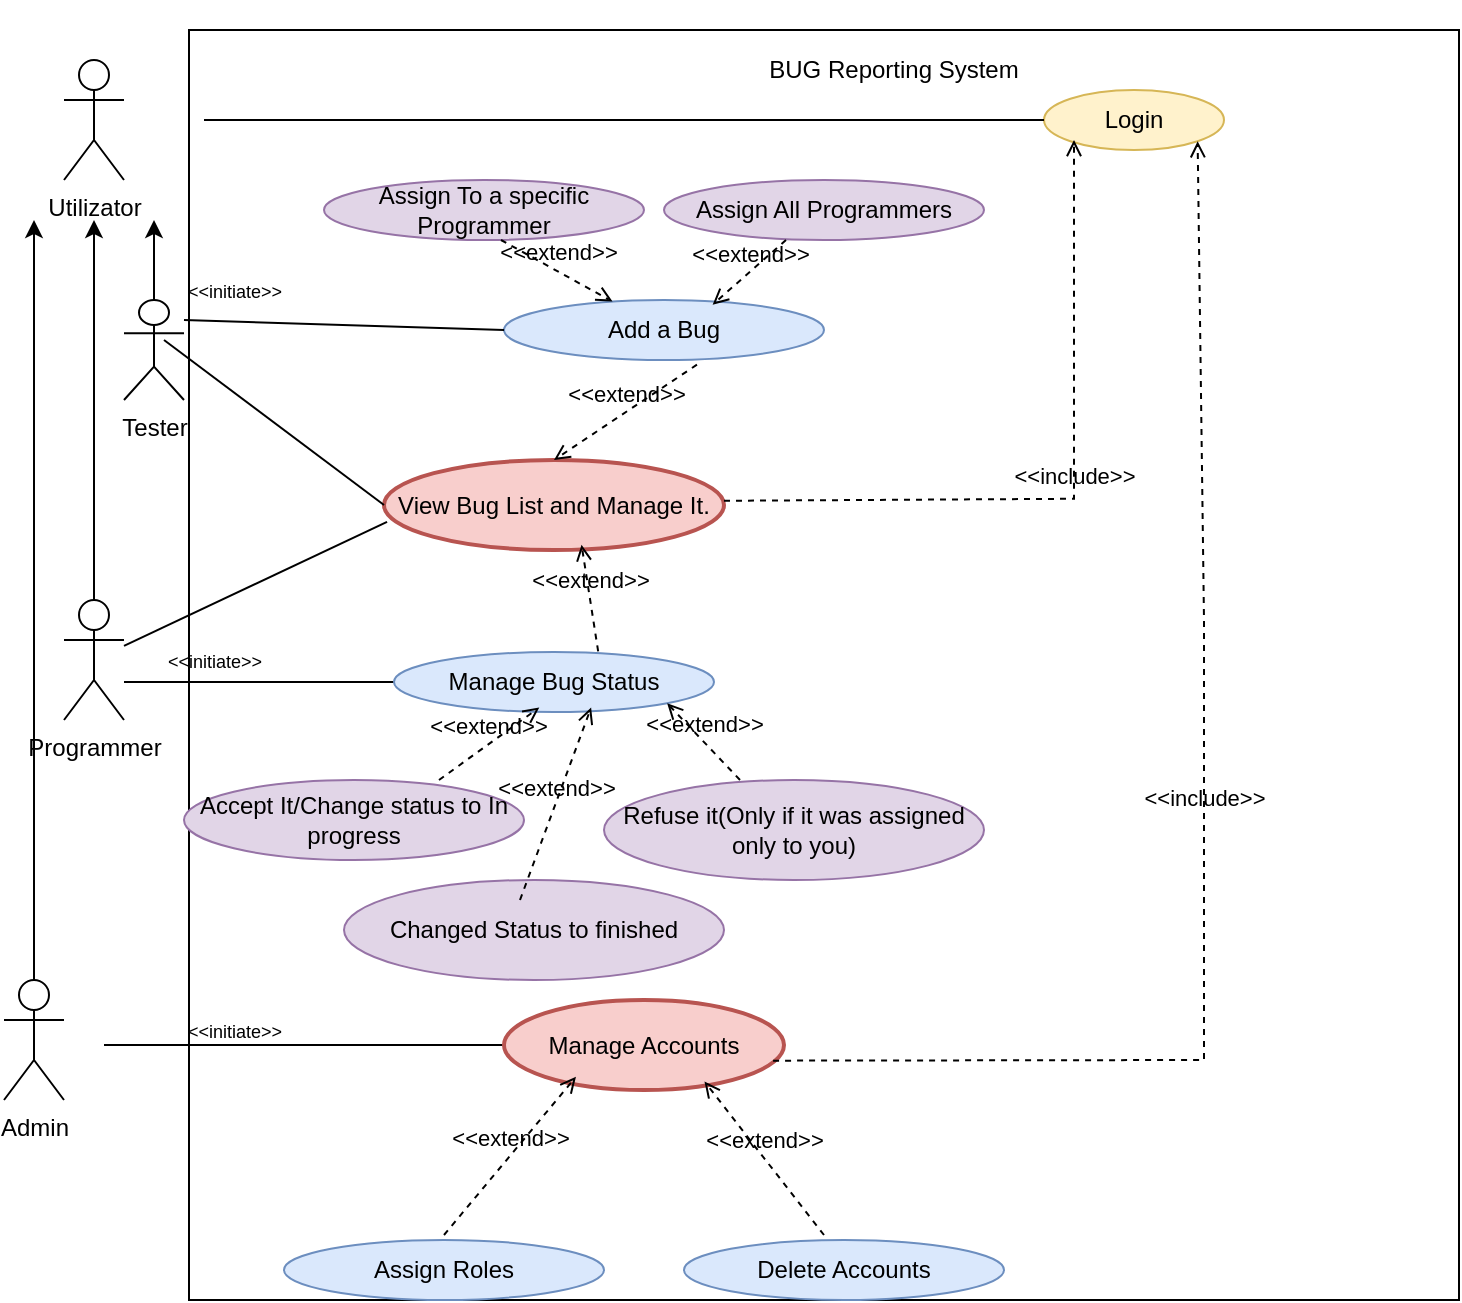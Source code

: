 <mxfile version="26.1.3">
  <diagram name="Page-1" id="QdB6r3KNF4vIn0p_jMWu">
    <mxGraphModel dx="1607" dy="737" grid="1" gridSize="10" guides="1" tooltips="1" connect="1" arrows="1" fold="1" page="1" pageScale="1" pageWidth="850" pageHeight="1100" math="0" shadow="0">
      <root>
        <mxCell id="0" />
        <mxCell id="1" parent="0" />
        <mxCell id="8xjASr7xVg-JIYDIPPzI-3" value="" style="whiteSpace=wrap;html=1;aspect=fixed;" vertex="1" parent="1">
          <mxGeometry x="132.5" y="15" width="635" height="635" as="geometry" />
        </mxCell>
        <mxCell id="rFmdBpEFO_9901PlKz6e-1" value="Utilizator" style="shape=umlActor;verticalLabelPosition=bottom;verticalAlign=top;html=1;" parent="1" vertex="1">
          <mxGeometry x="70" y="30" width="30" height="60" as="geometry" />
        </mxCell>
        <mxCell id="rFmdBpEFO_9901PlKz6e-7" style="edgeStyle=orthogonalEdgeStyle;rounded=0;orthogonalLoop=1;jettySize=auto;html=1;" parent="1" source="rFmdBpEFO_9901PlKz6e-2" edge="1">
          <mxGeometry relative="1" as="geometry">
            <mxPoint x="115" y="110" as="targetPoint" />
          </mxGeometry>
        </mxCell>
        <mxCell id="rFmdBpEFO_9901PlKz6e-2" value="Tester" style="shape=umlActor;verticalLabelPosition=bottom;verticalAlign=top;html=1;" parent="1" vertex="1">
          <mxGeometry x="100" y="150" width="30" height="50" as="geometry" />
        </mxCell>
        <mxCell id="rFmdBpEFO_9901PlKz6e-6" style="edgeStyle=orthogonalEdgeStyle;rounded=0;orthogonalLoop=1;jettySize=auto;html=1;" parent="1" source="rFmdBpEFO_9901PlKz6e-3" edge="1">
          <mxGeometry relative="1" as="geometry">
            <mxPoint x="85" y="110" as="targetPoint" />
          </mxGeometry>
        </mxCell>
        <mxCell id="rFmdBpEFO_9901PlKz6e-3" value="Programmer" style="shape=umlActor;verticalLabelPosition=bottom;verticalAlign=top;html=1;" parent="1" vertex="1">
          <mxGeometry x="70" y="300" width="30" height="60" as="geometry" />
        </mxCell>
        <mxCell id="rFmdBpEFO_9901PlKz6e-5" style="edgeStyle=orthogonalEdgeStyle;rounded=0;orthogonalLoop=1;jettySize=auto;html=1;" parent="1" source="rFmdBpEFO_9901PlKz6e-4" edge="1">
          <mxGeometry relative="1" as="geometry">
            <mxPoint x="55" y="110" as="targetPoint" />
          </mxGeometry>
        </mxCell>
        <mxCell id="rFmdBpEFO_9901PlKz6e-4" value="Admin&lt;div&gt;&lt;br&gt;&lt;/div&gt;" style="shape=umlActor;verticalLabelPosition=bottom;verticalAlign=top;html=1;" parent="1" vertex="1">
          <mxGeometry x="40" y="490" width="30" height="60" as="geometry" />
        </mxCell>
        <mxCell id="rFmdBpEFO_9901PlKz6e-11" value="" style="line;strokeWidth=1;fillColor=none;align=left;verticalAlign=middle;spacingTop=-1;spacingLeft=3;spacingRight=3;rotatable=0;labelPosition=right;points=[];portConstraint=eastwest;strokeColor=inherit;" parent="1" vertex="1">
          <mxGeometry x="100" y="337" width="140" height="8" as="geometry" />
        </mxCell>
        <mxCell id="rFmdBpEFO_9901PlKz6e-12" value="" style="line;strokeWidth=1;fillColor=none;align=left;verticalAlign=middle;spacingTop=-1;spacingLeft=3;spacingRight=3;rotatable=0;labelPosition=right;points=[];portConstraint=eastwest;strokeColor=inherit;" parent="1" vertex="1">
          <mxGeometry x="90" y="447.5" width="220" height="150" as="geometry" />
        </mxCell>
        <mxCell id="rFmdBpEFO_9901PlKz6e-13" value="Manage Accounts" style="strokeWidth=2;html=1;shape=mxgraph.flowchart.start_1;whiteSpace=wrap;BackgroundColor=#FFCCFF;fillColor=#f8cecc;strokeColor=#b85450;" parent="1" vertex="1">
          <mxGeometry x="290" y="500" width="140" height="45" as="geometry" />
        </mxCell>
        <mxCell id="rFmdBpEFO_9901PlKz6e-17" value="&amp;lt;&amp;lt;extend&amp;gt;&amp;gt;" style="html=1;verticalAlign=bottom;labelBackgroundColor=none;endArrow=open;endFill=0;dashed=1;rounded=0;entryX=0.257;entryY=0.854;entryDx=0;entryDy=0;entryPerimeter=0;" parent="1" target="rFmdBpEFO_9901PlKz6e-13" edge="1">
          <mxGeometry width="160" relative="1" as="geometry">
            <mxPoint x="260" y="617.5" as="sourcePoint" />
            <mxPoint x="350" y="597.5" as="targetPoint" />
          </mxGeometry>
        </mxCell>
        <mxCell id="rFmdBpEFO_9901PlKz6e-18" value="Assign Roles" style="ellipse;whiteSpace=wrap;html=1;fillColor=#dae8fc;strokeColor=#6c8ebf;" parent="1" vertex="1">
          <mxGeometry x="180" y="620" width="160" height="30" as="geometry" />
        </mxCell>
        <mxCell id="rFmdBpEFO_9901PlKz6e-19" value="Delete Accounts" style="ellipse;whiteSpace=wrap;html=1;fillColor=#dae8fc;strokeColor=#6c8ebf;" parent="1" vertex="1">
          <mxGeometry x="380" y="620" width="160" height="30" as="geometry" />
        </mxCell>
        <mxCell id="rFmdBpEFO_9901PlKz6e-21" value="&amp;lt;&amp;lt;extend&amp;gt;&amp;gt;" style="html=1;verticalAlign=bottom;labelBackgroundColor=none;endArrow=open;endFill=0;dashed=1;rounded=0;entryX=0.716;entryY=0.906;entryDx=0;entryDy=0;entryPerimeter=0;exitX=0.5;exitY=0;exitDx=0;exitDy=0;" parent="1" target="rFmdBpEFO_9901PlKz6e-13" edge="1">
          <mxGeometry width="160" relative="1" as="geometry">
            <mxPoint x="450" y="617.5" as="sourcePoint" />
            <mxPoint x="336" y="548.5" as="targetPoint" />
            <Array as="points" />
          </mxGeometry>
        </mxCell>
        <mxCell id="rFmdBpEFO_9901PlKz6e-22" value="Login" style="ellipse;whiteSpace=wrap;html=1;fillColor=#fff2cc;strokeColor=#d6b656;" parent="1" vertex="1">
          <mxGeometry x="560" y="45" width="90" height="30" as="geometry" />
        </mxCell>
        <mxCell id="rFmdBpEFO_9901PlKz6e-23" value="" style="line;strokeWidth=1;fillColor=none;align=left;verticalAlign=middle;spacingTop=-1;spacingLeft=3;spacingRight=3;rotatable=0;labelPosition=right;points=[];portConstraint=eastwest;strokeColor=inherit;" parent="1" vertex="1">
          <mxGeometry x="140" y="56" width="420" height="8" as="geometry" />
        </mxCell>
        <mxCell id="rFmdBpEFO_9901PlKz6e-25" value="&amp;lt;&amp;lt;include&amp;gt;&amp;gt;" style="html=1;verticalAlign=bottom;labelBackgroundColor=none;endArrow=open;endFill=0;dashed=1;rounded=0;exitX=0.961;exitY=0.674;exitDx=0;exitDy=0;exitPerimeter=0;entryX=1;entryY=1;entryDx=0;entryDy=0;" parent="1" source="rFmdBpEFO_9901PlKz6e-13" target="rFmdBpEFO_9901PlKz6e-22" edge="1">
          <mxGeometry width="160" relative="1" as="geometry">
            <mxPoint x="510" y="340" as="sourcePoint" />
            <mxPoint x="670" y="340" as="targetPoint" />
            <Array as="points">
              <mxPoint x="640" y="530" />
              <mxPoint x="640" y="310" />
            </Array>
          </mxGeometry>
        </mxCell>
        <mxCell id="rFmdBpEFO_9901PlKz6e-26" value="View Bug List and Manage It." style="strokeWidth=2;html=1;shape=mxgraph.flowchart.start_1;whiteSpace=wrap;BackgroundColor=#FFCCFF;fillColor=#f8cecc;strokeColor=#b85450;" parent="1" vertex="1">
          <mxGeometry x="230" y="230" width="170" height="45" as="geometry" />
        </mxCell>
        <mxCell id="rFmdBpEFO_9901PlKz6e-27" value="Add a Bug" style="ellipse;whiteSpace=wrap;html=1;fillColor=#dae8fc;strokeColor=#6c8ebf;" parent="1" vertex="1">
          <mxGeometry x="290" y="150" width="160" height="30" as="geometry" />
        </mxCell>
        <mxCell id="rFmdBpEFO_9901PlKz6e-28" value="&amp;lt;&amp;lt;extend&amp;gt;&amp;gt;" style="html=1;verticalAlign=bottom;labelBackgroundColor=none;endArrow=open;endFill=0;dashed=1;rounded=0;exitX=0.603;exitY=1.078;exitDx=0;exitDy=0;exitPerimeter=0;entryX=0.5;entryY=0;entryDx=0;entryDy=0;entryPerimeter=0;" parent="1" source="rFmdBpEFO_9901PlKz6e-27" target="rFmdBpEFO_9901PlKz6e-26" edge="1">
          <mxGeometry width="160" relative="1" as="geometry">
            <mxPoint x="315" y="230" as="sourcePoint" />
            <mxPoint x="260" y="210" as="targetPoint" />
            <Array as="points" />
          </mxGeometry>
        </mxCell>
        <mxCell id="rFmdBpEFO_9901PlKz6e-29" value="Manage Bug Status" style="ellipse;whiteSpace=wrap;html=1;fillColor=#dae8fc;strokeColor=#6c8ebf;" parent="1" vertex="1">
          <mxGeometry x="235" y="326" width="160" height="30" as="geometry" />
        </mxCell>
        <mxCell id="rFmdBpEFO_9901PlKz6e-30" value="&amp;lt;&amp;lt;extend&amp;gt;&amp;gt;" style="html=1;verticalAlign=bottom;labelBackgroundColor=none;endArrow=open;endFill=0;dashed=1;rounded=0;exitX=0.638;exitY=-0.011;exitDx=0;exitDy=0;exitPerimeter=0;entryX=0.581;entryY=0.941;entryDx=0;entryDy=0;entryPerimeter=0;" parent="1" source="rFmdBpEFO_9901PlKz6e-29" target="rFmdBpEFO_9901PlKz6e-26" edge="1">
          <mxGeometry x="-0.011" width="160" relative="1" as="geometry">
            <mxPoint x="325" y="426" as="sourcePoint" />
            <mxPoint x="380" y="320" as="targetPoint" />
            <Array as="points" />
            <mxPoint as="offset" />
          </mxGeometry>
        </mxCell>
        <mxCell id="rFmdBpEFO_9901PlKz6e-31" value="" style="endArrow=none;html=1;rounded=0;exitX=0;exitY=0.5;exitDx=0;exitDy=0;exitPerimeter=0;" parent="1" source="rFmdBpEFO_9901PlKz6e-26" edge="1">
          <mxGeometry width="50" height="50" relative="1" as="geometry">
            <mxPoint x="220" y="290" as="sourcePoint" />
            <mxPoint x="120" y="170" as="targetPoint" />
            <Array as="points" />
          </mxGeometry>
        </mxCell>
        <mxCell id="rFmdBpEFO_9901PlKz6e-32" value="" style="endArrow=none;html=1;rounded=0;entryX=0;entryY=0.5;entryDx=0;entryDy=0;" parent="1" target="rFmdBpEFO_9901PlKz6e-27" edge="1">
          <mxGeometry width="50" height="50" relative="1" as="geometry">
            <mxPoint x="130" y="160" as="sourcePoint" />
            <mxPoint x="180" y="110" as="targetPoint" />
            <Array as="points" />
          </mxGeometry>
        </mxCell>
        <mxCell id="rFmdBpEFO_9901PlKz6e-33" value="&lt;font style=&quot;font-size: 9px;&quot;&gt;&amp;lt;&amp;lt;initiate&amp;gt;&amp;gt;&lt;/font&gt;" style="text;html=1;align=center;verticalAlign=middle;resizable=0;points=[];autosize=1;strokeColor=none;fillColor=none;" parent="1" vertex="1">
          <mxGeometry x="120" y="130" width="70" height="30" as="geometry" />
        </mxCell>
        <mxCell id="rFmdBpEFO_9901PlKz6e-35" value="" style="endArrow=none;html=1;rounded=0;exitX=0.009;exitY=0.687;exitDx=0;exitDy=0;exitPerimeter=0;" parent="1" source="rFmdBpEFO_9901PlKz6e-26" target="rFmdBpEFO_9901PlKz6e-3" edge="1">
          <mxGeometry width="50" height="50" relative="1" as="geometry">
            <mxPoint x="200" y="326" as="sourcePoint" />
            <mxPoint x="90" y="243" as="targetPoint" />
            <Array as="points" />
          </mxGeometry>
        </mxCell>
        <mxCell id="rFmdBpEFO_9901PlKz6e-36" value="&lt;font style=&quot;font-size: 9px;&quot;&gt;&amp;lt;&amp;lt;initiate&amp;gt;&amp;gt;&lt;/font&gt;" style="text;html=1;align=center;verticalAlign=middle;resizable=0;points=[];autosize=1;strokeColor=none;fillColor=none;" parent="1" vertex="1">
          <mxGeometry x="110" y="315" width="70" height="30" as="geometry" />
        </mxCell>
        <mxCell id="rFmdBpEFO_9901PlKz6e-37" value="Assign To a specific Programmer" style="ellipse;whiteSpace=wrap;html=1;fillColor=#e1d5e7;strokeColor=#9673a6;" parent="1" vertex="1">
          <mxGeometry x="200" y="90" width="160" height="30" as="geometry" />
        </mxCell>
        <mxCell id="rFmdBpEFO_9901PlKz6e-38" value="Assign All Programmers" style="ellipse;whiteSpace=wrap;html=1;fillColor=#e1d5e7;strokeColor=#9673a6;" parent="1" vertex="1">
          <mxGeometry x="370" y="90" width="160" height="30" as="geometry" />
        </mxCell>
        <mxCell id="rFmdBpEFO_9901PlKz6e-39" value="&amp;lt;&amp;lt;extend&amp;gt;&amp;gt;" style="html=1;verticalAlign=bottom;labelBackgroundColor=none;endArrow=open;endFill=0;dashed=1;rounded=0;entryX=0.652;entryY=0.078;entryDx=0;entryDy=0;entryPerimeter=0;" parent="1" target="rFmdBpEFO_9901PlKz6e-27" edge="1">
          <mxGeometry width="160" relative="1" as="geometry">
            <mxPoint x="431" y="120" as="sourcePoint" />
            <mxPoint x="380" y="148" as="targetPoint" />
            <Array as="points" />
          </mxGeometry>
        </mxCell>
        <mxCell id="rFmdBpEFO_9901PlKz6e-40" value="&amp;lt;&amp;lt;extend&amp;gt;&amp;gt;" style="html=1;verticalAlign=bottom;labelBackgroundColor=none;endArrow=open;endFill=0;dashed=1;rounded=0;" parent="1" target="rFmdBpEFO_9901PlKz6e-27" edge="1">
          <mxGeometry width="160" relative="1" as="geometry">
            <mxPoint x="288.5" y="120" as="sourcePoint" />
            <mxPoint x="251.5" y="152" as="targetPoint" />
            <Array as="points" />
          </mxGeometry>
        </mxCell>
        <mxCell id="rFmdBpEFO_9901PlKz6e-41" value="Refuse it(Only if it was assigned only to you)" style="ellipse;whiteSpace=wrap;html=1;fillColor=#e1d5e7;strokeColor=#9673a6;" parent="1" vertex="1">
          <mxGeometry x="340" y="390" width="190" height="50" as="geometry" />
        </mxCell>
        <mxCell id="rFmdBpEFO_9901PlKz6e-42" value="Accept It/Change status to In progress" style="ellipse;whiteSpace=wrap;html=1;fillColor=#e1d5e7;strokeColor=#9673a6;" parent="1" vertex="1">
          <mxGeometry x="130" y="390" width="170" height="40" as="geometry" />
        </mxCell>
        <mxCell id="rFmdBpEFO_9901PlKz6e-43" value="&amp;lt;&amp;lt;extend&amp;gt;&amp;gt;" style="html=1;verticalAlign=bottom;labelBackgroundColor=none;endArrow=open;endFill=0;dashed=1;rounded=0;exitX=0.638;exitY=-0.011;exitDx=0;exitDy=0;exitPerimeter=0;entryX=1;entryY=1;entryDx=0;entryDy=0;" parent="1" target="rFmdBpEFO_9901PlKz6e-29" edge="1">
          <mxGeometry x="-0.011" width="160" relative="1" as="geometry">
            <mxPoint x="408" y="390" as="sourcePoint" />
            <mxPoint x="400" y="336" as="targetPoint" />
            <Array as="points" />
            <mxPoint as="offset" />
          </mxGeometry>
        </mxCell>
        <mxCell id="rFmdBpEFO_9901PlKz6e-44" value="&amp;lt;&amp;lt;extend&amp;gt;&amp;gt;" style="html=1;verticalAlign=bottom;labelBackgroundColor=none;endArrow=open;endFill=0;dashed=1;rounded=0;exitX=0.75;exitY=0;exitDx=0;exitDy=0;exitPerimeter=0;entryX=0.454;entryY=0.926;entryDx=0;entryDy=0;entryPerimeter=0;" parent="1" source="rFmdBpEFO_9901PlKz6e-42" target="rFmdBpEFO_9901PlKz6e-29" edge="1">
          <mxGeometry x="-0.011" width="160" relative="1" as="geometry">
            <mxPoint x="357" y="346" as="sourcePoint" />
            <mxPoint x="349" y="292" as="targetPoint" />
            <Array as="points" />
            <mxPoint as="offset" />
          </mxGeometry>
        </mxCell>
        <mxCell id="rFmdBpEFO_9901PlKz6e-45" value="&amp;lt;&amp;lt;include&amp;gt;&amp;gt;" style="html=1;verticalAlign=bottom;labelBackgroundColor=none;endArrow=open;endFill=0;dashed=1;rounded=0;exitX=1;exitY=0.5;exitDx=0;exitDy=0;" parent="1" edge="1">
          <mxGeometry width="160" relative="1" as="geometry">
            <mxPoint x="400" y="250.39" as="sourcePoint" />
            <mxPoint x="575" y="70" as="targetPoint" />
            <Array as="points">
              <mxPoint x="575" y="249.39" />
            </Array>
          </mxGeometry>
        </mxCell>
        <mxCell id="n7qyIsSs3mdL8GORtg-o-2" value="Changed Status to finished" style="ellipse;whiteSpace=wrap;html=1;fillColor=#e1d5e7;strokeColor=#9673a6;" parent="1" vertex="1">
          <mxGeometry x="210" y="440" width="190" height="50" as="geometry" />
        </mxCell>
        <mxCell id="n7qyIsSs3mdL8GORtg-o-3" value="&amp;lt;&amp;lt;extend&amp;gt;&amp;gt;" style="html=1;verticalAlign=bottom;labelBackgroundColor=none;endArrow=open;endFill=0;dashed=1;rounded=0;exitX=0.638;exitY=-0.011;exitDx=0;exitDy=0;exitPerimeter=0;entryX=0.616;entryY=0.926;entryDx=0;entryDy=0;entryPerimeter=0;" parent="1" target="rFmdBpEFO_9901PlKz6e-29" edge="1">
          <mxGeometry x="-0.011" width="160" relative="1" as="geometry">
            <mxPoint x="298" y="450" as="sourcePoint" />
            <mxPoint x="262" y="412" as="targetPoint" />
            <Array as="points" />
            <mxPoint as="offset" />
          </mxGeometry>
        </mxCell>
        <mxCell id="8xjASr7xVg-JIYDIPPzI-4" value="BUG Reporting System" style="text;html=1;align=center;verticalAlign=middle;whiteSpace=wrap;rounded=0;" vertex="1" parent="1">
          <mxGeometry x="420" width="130" height="70" as="geometry" />
        </mxCell>
        <mxCell id="8xjASr7xVg-JIYDIPPzI-5" value="&lt;font style=&quot;font-size: 9px;&quot;&gt;&amp;lt;&amp;lt;initiate&amp;gt;&amp;gt;&lt;/font&gt;" style="text;html=1;align=center;verticalAlign=middle;resizable=0;points=[];autosize=1;strokeColor=none;fillColor=none;" vertex="1" parent="1">
          <mxGeometry x="120" y="500" width="70" height="30" as="geometry" />
        </mxCell>
      </root>
    </mxGraphModel>
  </diagram>
</mxfile>
